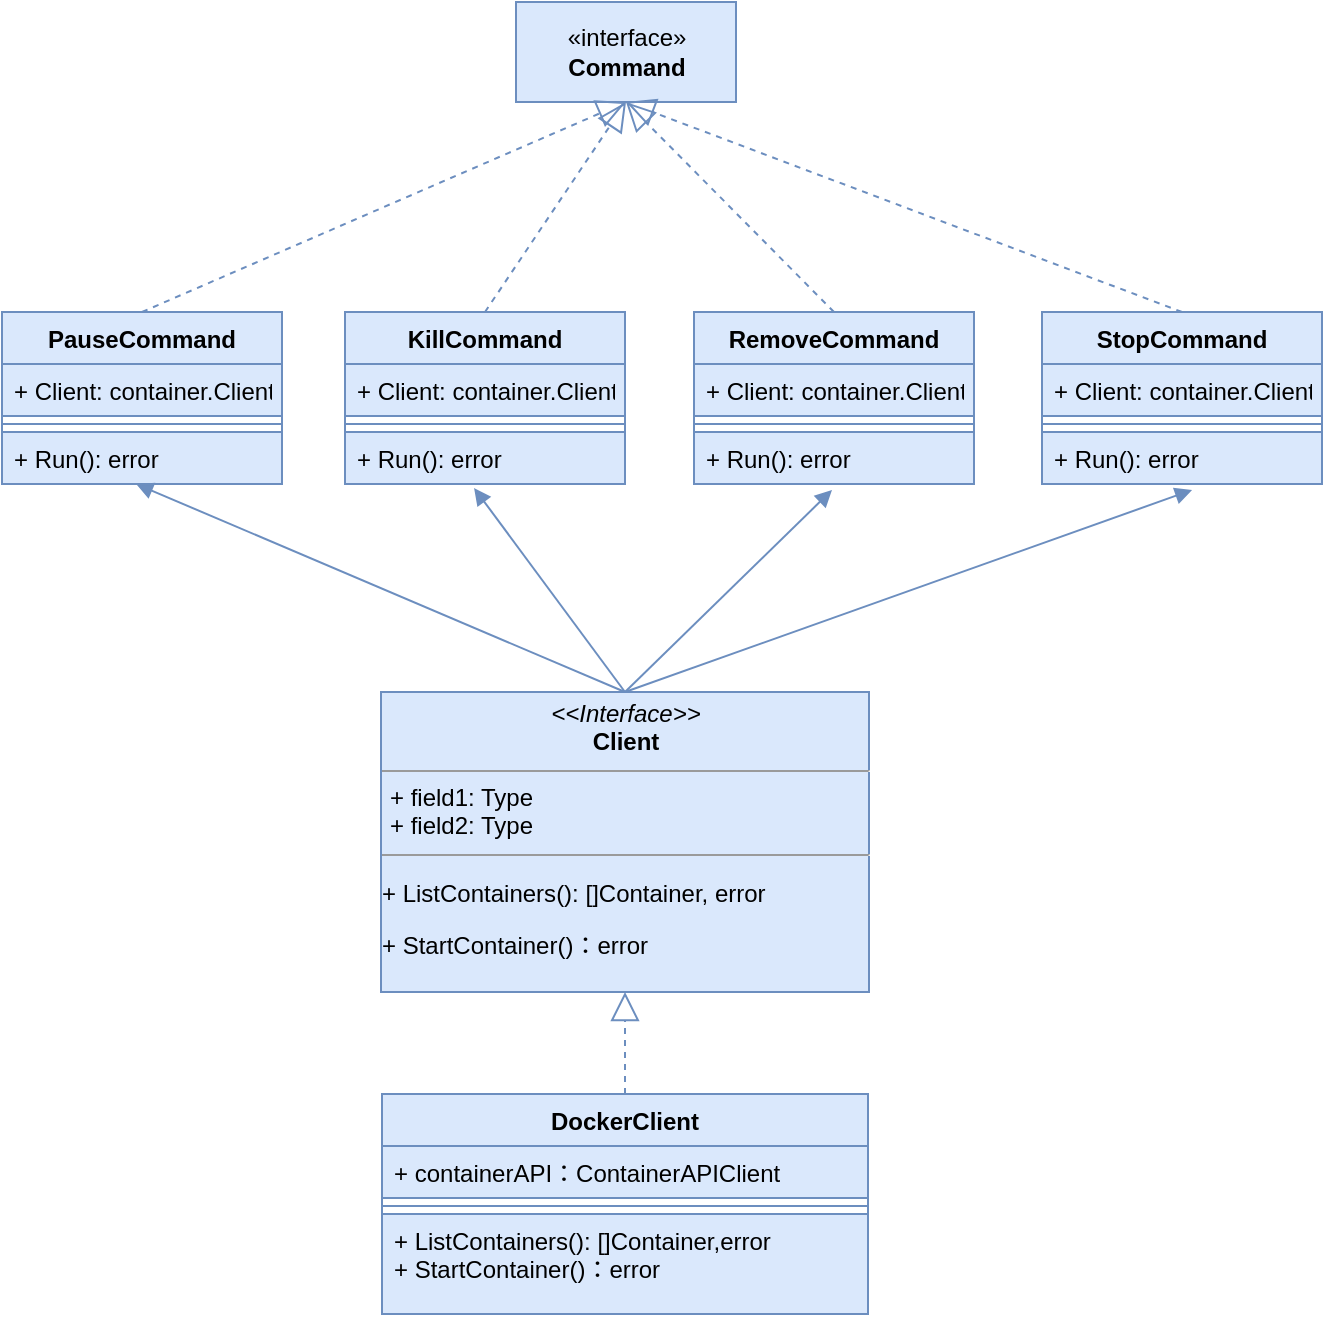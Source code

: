 <mxfile version="10.7.7" type="github"><diagram id="nAWGRsJb53w4W_Kq78zB" name="第 1 页"><mxGraphModel dx="1398" dy="796" grid="1" gridSize="10" guides="1" tooltips="1" connect="1" arrows="1" fold="1" page="1" pageScale="1" pageWidth="827" pageHeight="1169" math="0" shadow="0"><root><mxCell id="0"/><mxCell id="1" parent="0"/><mxCell id="YfWW70bolyPSrl998G4--2" value="«interface»&lt;br&gt;&lt;b&gt;Command&lt;/b&gt;&lt;br&gt;" style="html=1;fillColor=#dae8fc;strokeColor=#6c8ebf;" vertex="1" parent="1"><mxGeometry x="287" y="245" width="110" height="50" as="geometry"/></mxCell><mxCell id="YfWW70bolyPSrl998G4--3" value="PauseCommand" style="swimlane;fontStyle=1;align=center;verticalAlign=top;childLayout=stackLayout;horizontal=1;startSize=26;horizontalStack=0;resizeParent=1;resizeParentMax=0;resizeLast=0;collapsible=1;marginBottom=0;fillColor=#dae8fc;strokeColor=#6c8ebf;" vertex="1" parent="1"><mxGeometry x="30" y="400" width="140" height="86" as="geometry"/></mxCell><mxCell id="YfWW70bolyPSrl998G4--4" value="+ Client: container.Client" style="text;strokeColor=#6c8ebf;fillColor=#dae8fc;align=left;verticalAlign=top;spacingLeft=4;spacingRight=4;overflow=hidden;rotatable=0;points=[[0,0.5],[1,0.5]];portConstraint=eastwest;" vertex="1" parent="YfWW70bolyPSrl998G4--3"><mxGeometry y="26" width="140" height="26" as="geometry"/></mxCell><mxCell id="YfWW70bolyPSrl998G4--5" value="" style="line;strokeWidth=1;fillColor=#dae8fc;align=left;verticalAlign=middle;spacingTop=-1;spacingLeft=3;spacingRight=3;rotatable=0;labelPosition=right;points=[];portConstraint=eastwest;strokeColor=#6c8ebf;" vertex="1" parent="YfWW70bolyPSrl998G4--3"><mxGeometry y="52" width="140" height="8" as="geometry"/></mxCell><mxCell id="YfWW70bolyPSrl998G4--6" value="+ Run(): error" style="text;strokeColor=#6c8ebf;fillColor=#dae8fc;align=left;verticalAlign=top;spacingLeft=4;spacingRight=4;overflow=hidden;rotatable=0;points=[[0,0.5],[1,0.5]];portConstraint=eastwest;" vertex="1" parent="YfWW70bolyPSrl998G4--3"><mxGeometry y="60" width="140" height="26" as="geometry"/></mxCell><mxCell id="YfWW70bolyPSrl998G4--11" value="KillCommand" style="swimlane;fontStyle=1;align=center;verticalAlign=top;childLayout=stackLayout;horizontal=1;startSize=26;horizontalStack=0;resizeParent=1;resizeParentMax=0;resizeLast=0;collapsible=1;marginBottom=0;fillColor=#dae8fc;strokeColor=#6c8ebf;" vertex="1" parent="1"><mxGeometry x="201.5" y="400" width="140" height="86" as="geometry"/></mxCell><mxCell id="YfWW70bolyPSrl998G4--12" value="+ Client: container.Client" style="text;strokeColor=#6c8ebf;fillColor=#dae8fc;align=left;verticalAlign=top;spacingLeft=4;spacingRight=4;overflow=hidden;rotatable=0;points=[[0,0.5],[1,0.5]];portConstraint=eastwest;" vertex="1" parent="YfWW70bolyPSrl998G4--11"><mxGeometry y="26" width="140" height="26" as="geometry"/></mxCell><mxCell id="YfWW70bolyPSrl998G4--13" value="" style="line;strokeWidth=1;fillColor=#dae8fc;align=left;verticalAlign=middle;spacingTop=-1;spacingLeft=3;spacingRight=3;rotatable=0;labelPosition=right;points=[];portConstraint=eastwest;strokeColor=#6c8ebf;" vertex="1" parent="YfWW70bolyPSrl998G4--11"><mxGeometry y="52" width="140" height="8" as="geometry"/></mxCell><mxCell id="YfWW70bolyPSrl998G4--14" value="+ Run(): error" style="text;strokeColor=#6c8ebf;fillColor=#dae8fc;align=left;verticalAlign=top;spacingLeft=4;spacingRight=4;overflow=hidden;rotatable=0;points=[[0,0.5],[1,0.5]];portConstraint=eastwest;" vertex="1" parent="YfWW70bolyPSrl998G4--11"><mxGeometry y="60" width="140" height="26" as="geometry"/></mxCell><mxCell id="YfWW70bolyPSrl998G4--19" value="RemoveCommand" style="swimlane;fontStyle=1;align=center;verticalAlign=top;childLayout=stackLayout;horizontal=1;startSize=26;horizontalStack=0;resizeParent=1;resizeParentMax=0;resizeLast=0;collapsible=1;marginBottom=0;fillColor=#dae8fc;strokeColor=#6c8ebf;" vertex="1" parent="1"><mxGeometry x="376" y="400" width="140" height="86" as="geometry"/></mxCell><mxCell id="YfWW70bolyPSrl998G4--20" value="+ Client: container.Client" style="text;strokeColor=#6c8ebf;fillColor=#dae8fc;align=left;verticalAlign=top;spacingLeft=4;spacingRight=4;overflow=hidden;rotatable=0;points=[[0,0.5],[1,0.5]];portConstraint=eastwest;" vertex="1" parent="YfWW70bolyPSrl998G4--19"><mxGeometry y="26" width="140" height="26" as="geometry"/></mxCell><mxCell id="YfWW70bolyPSrl998G4--21" value="" style="line;strokeWidth=1;fillColor=#dae8fc;align=left;verticalAlign=middle;spacingTop=-1;spacingLeft=3;spacingRight=3;rotatable=0;labelPosition=right;points=[];portConstraint=eastwest;strokeColor=#6c8ebf;" vertex="1" parent="YfWW70bolyPSrl998G4--19"><mxGeometry y="52" width="140" height="8" as="geometry"/></mxCell><mxCell id="YfWW70bolyPSrl998G4--22" value="+ Run(): error" style="text;strokeColor=#6c8ebf;fillColor=#dae8fc;align=left;verticalAlign=top;spacingLeft=4;spacingRight=4;overflow=hidden;rotatable=0;points=[[0,0.5],[1,0.5]];portConstraint=eastwest;" vertex="1" parent="YfWW70bolyPSrl998G4--19"><mxGeometry y="60" width="140" height="26" as="geometry"/></mxCell><mxCell id="YfWW70bolyPSrl998G4--23" value="StopCommand" style="swimlane;fontStyle=1;align=center;verticalAlign=top;childLayout=stackLayout;horizontal=1;startSize=26;horizontalStack=0;resizeParent=1;resizeParentMax=0;resizeLast=0;collapsible=1;marginBottom=0;fillColor=#dae8fc;strokeColor=#6c8ebf;" vertex="1" parent="1"><mxGeometry x="550" y="400" width="140" height="86" as="geometry"/></mxCell><mxCell id="YfWW70bolyPSrl998G4--24" value="+ Client: container.Client" style="text;strokeColor=#6c8ebf;fillColor=#dae8fc;align=left;verticalAlign=top;spacingLeft=4;spacingRight=4;overflow=hidden;rotatable=0;points=[[0,0.5],[1,0.5]];portConstraint=eastwest;" vertex="1" parent="YfWW70bolyPSrl998G4--23"><mxGeometry y="26" width="140" height="26" as="geometry"/></mxCell><mxCell id="YfWW70bolyPSrl998G4--25" value="" style="line;strokeWidth=1;fillColor=#dae8fc;align=left;verticalAlign=middle;spacingTop=-1;spacingLeft=3;spacingRight=3;rotatable=0;labelPosition=right;points=[];portConstraint=eastwest;strokeColor=#6c8ebf;" vertex="1" parent="YfWW70bolyPSrl998G4--23"><mxGeometry y="52" width="140" height="8" as="geometry"/></mxCell><mxCell id="YfWW70bolyPSrl998G4--26" value="+ Run(): error" style="text;strokeColor=#6c8ebf;fillColor=#dae8fc;align=left;verticalAlign=top;spacingLeft=4;spacingRight=4;overflow=hidden;rotatable=0;points=[[0,0.5],[1,0.5]];portConstraint=eastwest;" vertex="1" parent="YfWW70bolyPSrl998G4--23"><mxGeometry y="60" width="140" height="26" as="geometry"/></mxCell><mxCell id="YfWW70bolyPSrl998G4--27" value="" style="endArrow=block;dashed=1;endFill=0;endSize=12;html=1;exitX=0.5;exitY=0;exitDx=0;exitDy=0;entryX=0.5;entryY=1;entryDx=0;entryDy=0;fillColor=#dae8fc;strokeColor=#6c8ebf;" edge="1" parent="1" source="YfWW70bolyPSrl998G4--3" target="YfWW70bolyPSrl998G4--2"><mxGeometry width="160" relative="1" as="geometry"><mxPoint x="110" y="380" as="sourcePoint"/><mxPoint x="270" y="380" as="targetPoint"/></mxGeometry></mxCell><mxCell id="YfWW70bolyPSrl998G4--29" value="" style="endArrow=block;dashed=1;endFill=0;endSize=12;html=1;exitX=0.5;exitY=0;exitDx=0;exitDy=0;entryX=0.5;entryY=1;entryDx=0;entryDy=0;fillColor=#dae8fc;strokeColor=#6c8ebf;" edge="1" parent="1" source="YfWW70bolyPSrl998G4--11" target="YfWW70bolyPSrl998G4--2"><mxGeometry width="160" relative="1" as="geometry"><mxPoint x="118" y="730" as="sourcePoint"/><mxPoint x="330" y="330" as="targetPoint"/></mxGeometry></mxCell><mxCell id="YfWW70bolyPSrl998G4--30" value="" style="endArrow=block;dashed=1;endFill=0;endSize=12;html=1;exitX=0.5;exitY=0;exitDx=0;exitDy=0;entryX=0.5;entryY=1;entryDx=0;entryDy=0;fillColor=#dae8fc;strokeColor=#6c8ebf;" edge="1" parent="1" source="YfWW70bolyPSrl998G4--23" target="YfWW70bolyPSrl998G4--2"><mxGeometry width="160" relative="1" as="geometry"><mxPoint x="540" y="594" as="sourcePoint"/><mxPoint x="765" y="524" as="targetPoint"/></mxGeometry></mxCell><mxCell id="YfWW70bolyPSrl998G4--31" value="" style="endArrow=block;dashed=1;endFill=0;endSize=12;html=1;exitX=0.5;exitY=0;exitDx=0;exitDy=0;entryX=0.5;entryY=1;entryDx=0;entryDy=0;fillColor=#dae8fc;strokeColor=#6c8ebf;" edge="1" parent="1" source="YfWW70bolyPSrl998G4--19" target="YfWW70bolyPSrl998G4--2"><mxGeometry width="160" relative="1" as="geometry"><mxPoint x="470" y="740" as="sourcePoint"/><mxPoint x="330" y="330" as="targetPoint"/></mxGeometry></mxCell><mxCell id="YfWW70bolyPSrl998G4--35" value="&lt;p style=&quot;margin: 0px ; margin-top: 4px ; text-align: center&quot;&gt;&lt;i&gt;&amp;lt;&amp;lt;Interface&amp;gt;&amp;gt;&lt;/i&gt;&lt;br&gt;&lt;b&gt;Client&lt;/b&gt;&lt;/p&gt;&lt;hr size=&quot;1&quot;&gt;&lt;p style=&quot;margin: 0px ; margin-left: 4px&quot;&gt;+ field1: Type&lt;br&gt;+ field2: Type&lt;/p&gt;&lt;hr size=&quot;1&quot;&gt;&lt;p&gt;+&amp;nbsp;&lt;span&gt;ListContainers&lt;/span&gt;&lt;span&gt;():&amp;nbsp;&lt;/span&gt;&lt;span&gt;[]&lt;/span&gt;&lt;span&gt;Container&lt;/span&gt;&lt;span&gt;, &lt;/span&gt;&lt;span&gt;error&lt;/span&gt;&lt;/p&gt;&lt;p&gt;&lt;span&gt;+&amp;nbsp;&lt;/span&gt;&lt;span&gt;StartContainer()：error&lt;/span&gt;&lt;/p&gt;" style="verticalAlign=top;align=left;overflow=fill;fontSize=12;fontFamily=Helvetica;html=1;fillColor=#dae8fc;strokeColor=#6c8ebf;" vertex="1" parent="1"><mxGeometry x="219.5" y="590" width="244" height="150" as="geometry"/></mxCell><mxCell id="YfWW70bolyPSrl998G4--36" value="DockerClient" style="swimlane;fontStyle=1;align=center;verticalAlign=top;childLayout=stackLayout;horizontal=1;startSize=26;horizontalStack=0;resizeParent=1;resizeParentMax=0;resizeLast=0;collapsible=1;marginBottom=0;fillColor=#dae8fc;strokeColor=#6c8ebf;" vertex="1" parent="1"><mxGeometry x="220" y="791" width="243" height="110" as="geometry"/></mxCell><mxCell id="YfWW70bolyPSrl998G4--37" value="+ containerAPI：ContainerAPIClient" style="text;strokeColor=#6c8ebf;fillColor=#dae8fc;align=left;verticalAlign=top;spacingLeft=4;spacingRight=4;overflow=hidden;rotatable=0;points=[[0,0.5],[1,0.5]];portConstraint=eastwest;" vertex="1" parent="YfWW70bolyPSrl998G4--36"><mxGeometry y="26" width="243" height="26" as="geometry"/></mxCell><mxCell id="YfWW70bolyPSrl998G4--38" value="" style="line;strokeWidth=1;fillColor=#dae8fc;align=left;verticalAlign=middle;spacingTop=-1;spacingLeft=3;spacingRight=3;rotatable=0;labelPosition=right;points=[];portConstraint=eastwest;strokeColor=#6c8ebf;" vertex="1" parent="YfWW70bolyPSrl998G4--36"><mxGeometry y="52" width="243" height="8" as="geometry"/></mxCell><mxCell id="YfWW70bolyPSrl998G4--39" value="+ ListContainers(): []Container,error&#10;+ StartContainer()：error" style="text;strokeColor=#6c8ebf;fillColor=#dae8fc;align=left;verticalAlign=top;spacingLeft=4;spacingRight=4;overflow=hidden;rotatable=0;points=[[0,0.5],[1,0.5]];portConstraint=eastwest;" vertex="1" parent="YfWW70bolyPSrl998G4--36"><mxGeometry y="60" width="243" height="50" as="geometry"/></mxCell><mxCell id="YfWW70bolyPSrl998G4--40" value="" style="endArrow=block;dashed=1;endFill=0;endSize=12;html=1;exitX=0.5;exitY=0;exitDx=0;exitDy=0;entryX=0.5;entryY=1;entryDx=0;entryDy=0;fillColor=#dae8fc;strokeColor=#6c8ebf;" edge="1" parent="1" source="YfWW70bolyPSrl998G4--36" target="YfWW70bolyPSrl998G4--35"><mxGeometry width="160" relative="1" as="geometry"><mxPoint x="517" y="790" as="sourcePoint"/><mxPoint x="759" y="710" as="targetPoint"/></mxGeometry></mxCell><mxCell id="YfWW70bolyPSrl998G4--44" value="" style="endArrow=block;startArrow=none;endFill=1;startFill=0;html=1;exitX=0.5;exitY=0;exitDx=0;exitDy=0;entryX=0.479;entryY=1;entryDx=0;entryDy=0;entryPerimeter=0;strokeColor=#6c8ebf;fillColor=#dae8fc;" edge="1" parent="1" source="YfWW70bolyPSrl998G4--35" target="YfWW70bolyPSrl998G4--6"><mxGeometry width="160" relative="1" as="geometry"><mxPoint x="230" y="530" as="sourcePoint"/><mxPoint x="390" y="530" as="targetPoint"/></mxGeometry></mxCell><mxCell id="YfWW70bolyPSrl998G4--45" value="" style="endArrow=block;startArrow=none;endFill=1;startFill=0;html=1;entryX=0.461;entryY=1.077;entryDx=0;entryDy=0;entryPerimeter=0;strokeColor=#6c8ebf;exitX=0.5;exitY=0;exitDx=0;exitDy=0;fillColor=#dae8fc;" edge="1" parent="1" source="YfWW70bolyPSrl998G4--35" target="YfWW70bolyPSrl998G4--14"><mxGeometry width="160" relative="1" as="geometry"><mxPoint x="340" y="580" as="sourcePoint"/><mxPoint x="107" y="496" as="targetPoint"/></mxGeometry></mxCell><mxCell id="YfWW70bolyPSrl998G4--46" value="" style="endArrow=block;startArrow=none;endFill=1;startFill=0;html=1;entryX=0.493;entryY=1.115;entryDx=0;entryDy=0;entryPerimeter=0;strokeColor=#6c8ebf;exitX=0.5;exitY=0;exitDx=0;exitDy=0;fillColor=#dae8fc;" edge="1" parent="1" source="YfWW70bolyPSrl998G4--35" target="YfWW70bolyPSrl998G4--22"><mxGeometry width="160" relative="1" as="geometry"><mxPoint x="352" y="600" as="sourcePoint"/><mxPoint x="276" y="498" as="targetPoint"/></mxGeometry></mxCell><mxCell id="YfWW70bolyPSrl998G4--47" value="" style="endArrow=block;startArrow=none;endFill=1;startFill=0;html=1;entryX=0.536;entryY=1.115;entryDx=0;entryDy=0;entryPerimeter=0;strokeColor=#6c8ebf;exitX=0.5;exitY=0;exitDx=0;exitDy=0;fillColor=#dae8fc;" edge="1" parent="1" source="YfWW70bolyPSrl998G4--35" target="YfWW70bolyPSrl998G4--26"><mxGeometry width="160" relative="1" as="geometry"><mxPoint x="352" y="600" as="sourcePoint"/><mxPoint x="455" y="499" as="targetPoint"/></mxGeometry></mxCell></root></mxGraphModel></diagram></mxfile>